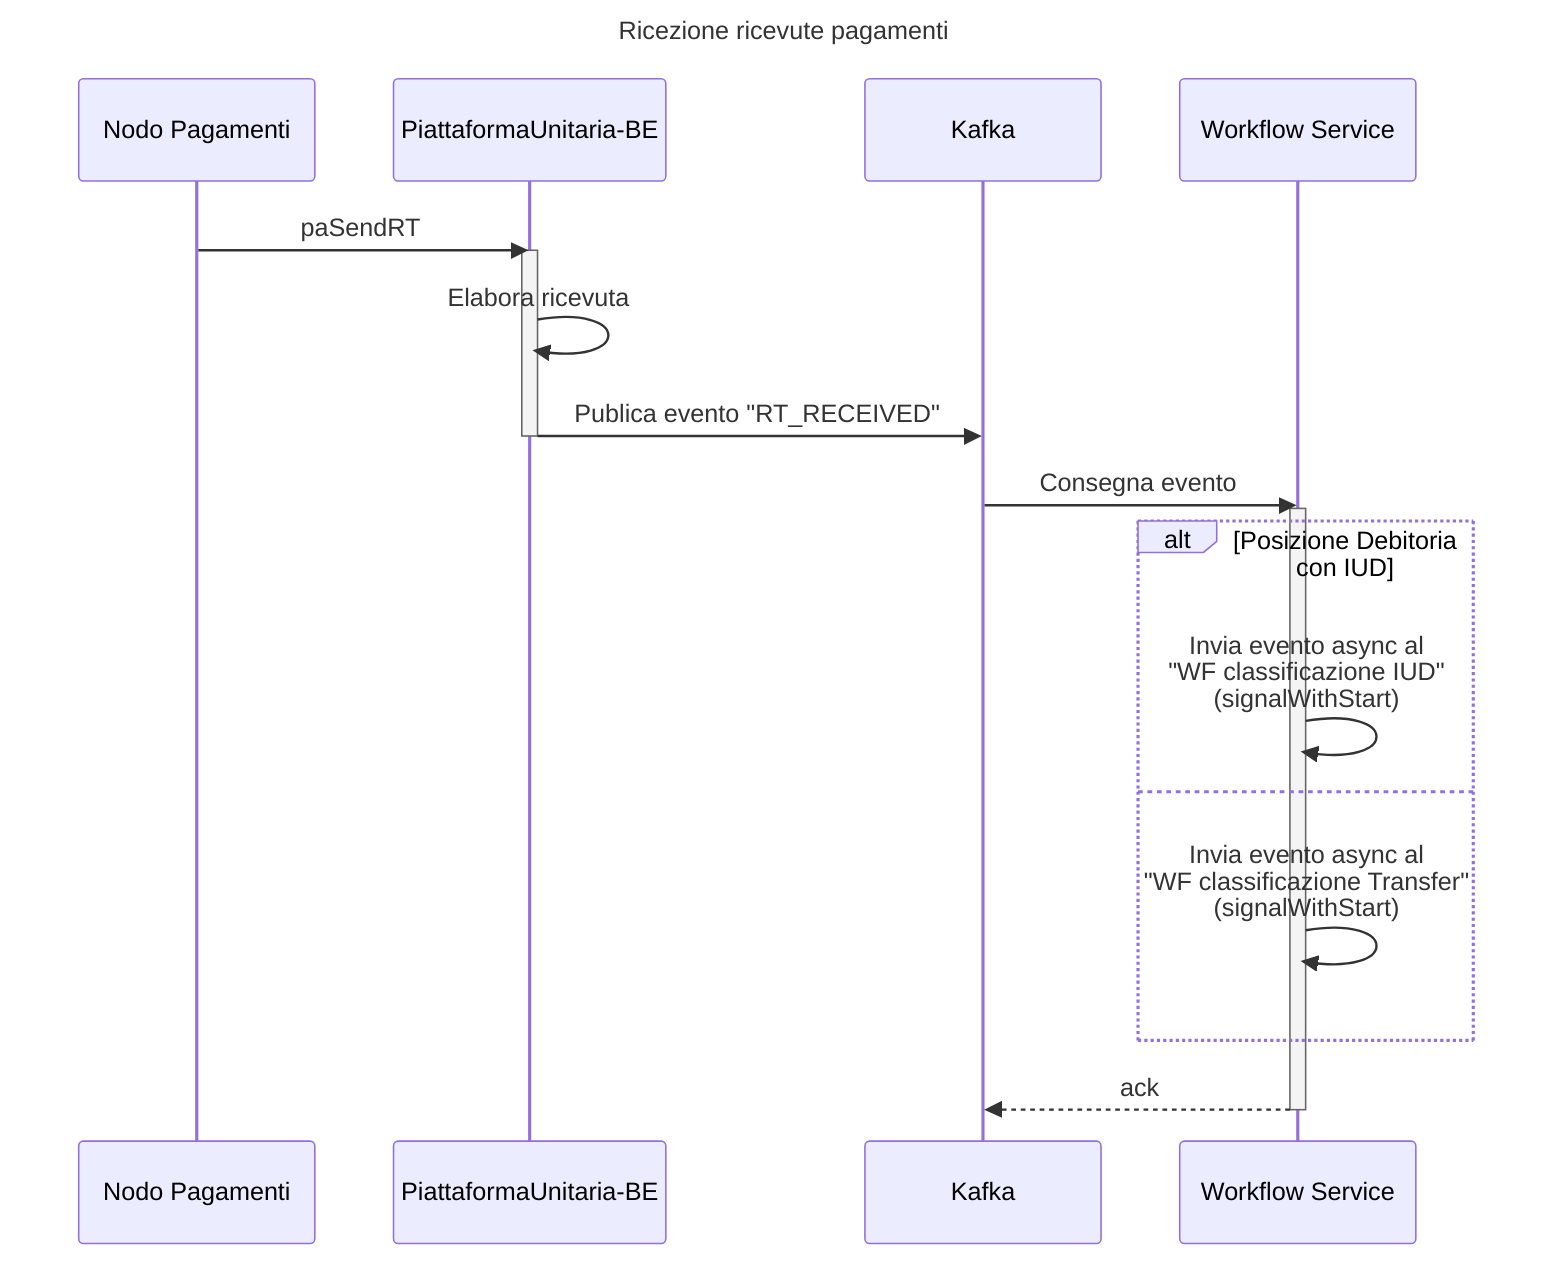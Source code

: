 ---
title: Ricezione ricevute pagamenti
---
sequenceDiagram
    participant NODO as Nodo Pagamenti
    participant PU-BE as PiattaformaUnitaria-BE
    participant KAFKA as Kafka
    participant WF as Workflow Service

    NODO ->> PU-BE: paSendRT

    activate PU-BE
        PU-BE ->> PU-BE: Elabora ricevuta
        PU-BE ->> KAFKA: Publica evento "RT_RECEIVED"
    deactivate PU-BE

    KAFKA ->> WF: Consegna evento

    activate WF
        alt Posizione Debitoria con IUD
            WF ->>WF: Invia evento async al<BR />"WF classificazione IUD"<BR /> (signalWithStart)
        else
            WF ->>WF: Invia evento async al<BR />"WF classificazione Transfer"<BR /> (signalWithStart)
        end
        WF -->> KAFKA: ack
    deactivate WF